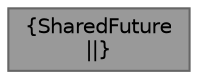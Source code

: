 digraph "SharedFuture"
{
 // LATEX_PDF_SIZE
  bgcolor="transparent";
  edge [fontname=Helvetica,fontsize=10,labelfontname=Helvetica,labelfontsize=10];
  node [fontname=Helvetica,fontsize=10,shape=box,height=0.2,width=0.4];
  Node1 [label="{SharedFuture\n||}",height=0.2,width=0.4,color="gray40", fillcolor="grey60", style="filled", fontcolor="black",tooltip=" "];
}
